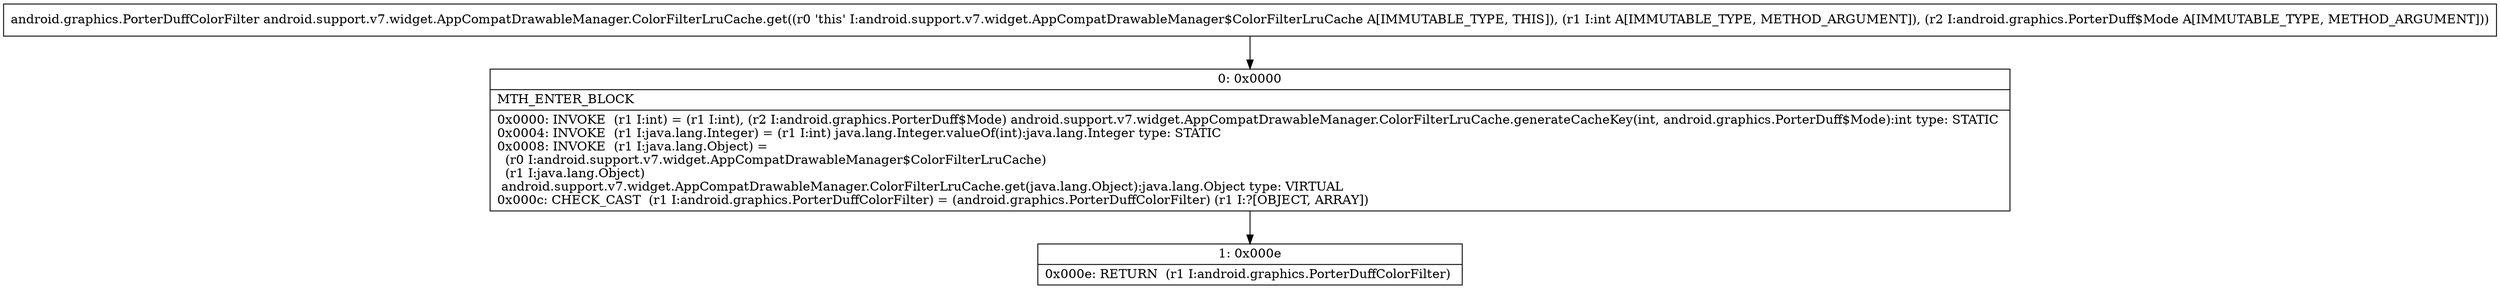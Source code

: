 digraph "CFG forandroid.support.v7.widget.AppCompatDrawableManager.ColorFilterLruCache.get(ILandroid\/graphics\/PorterDuff$Mode;)Landroid\/graphics\/PorterDuffColorFilter;" {
Node_0 [shape=record,label="{0\:\ 0x0000|MTH_ENTER_BLOCK\l|0x0000: INVOKE  (r1 I:int) = (r1 I:int), (r2 I:android.graphics.PorterDuff$Mode) android.support.v7.widget.AppCompatDrawableManager.ColorFilterLruCache.generateCacheKey(int, android.graphics.PorterDuff$Mode):int type: STATIC \l0x0004: INVOKE  (r1 I:java.lang.Integer) = (r1 I:int) java.lang.Integer.valueOf(int):java.lang.Integer type: STATIC \l0x0008: INVOKE  (r1 I:java.lang.Object) = \l  (r0 I:android.support.v7.widget.AppCompatDrawableManager$ColorFilterLruCache)\l  (r1 I:java.lang.Object)\l android.support.v7.widget.AppCompatDrawableManager.ColorFilterLruCache.get(java.lang.Object):java.lang.Object type: VIRTUAL \l0x000c: CHECK_CAST  (r1 I:android.graphics.PorterDuffColorFilter) = (android.graphics.PorterDuffColorFilter) (r1 I:?[OBJECT, ARRAY]) \l}"];
Node_1 [shape=record,label="{1\:\ 0x000e|0x000e: RETURN  (r1 I:android.graphics.PorterDuffColorFilter) \l}"];
MethodNode[shape=record,label="{android.graphics.PorterDuffColorFilter android.support.v7.widget.AppCompatDrawableManager.ColorFilterLruCache.get((r0 'this' I:android.support.v7.widget.AppCompatDrawableManager$ColorFilterLruCache A[IMMUTABLE_TYPE, THIS]), (r1 I:int A[IMMUTABLE_TYPE, METHOD_ARGUMENT]), (r2 I:android.graphics.PorterDuff$Mode A[IMMUTABLE_TYPE, METHOD_ARGUMENT])) }"];
MethodNode -> Node_0;
Node_0 -> Node_1;
}

